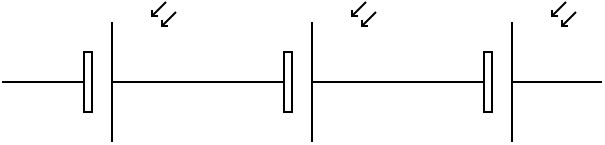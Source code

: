 <mxfile version="20.8.16" type="device"><diagram name="Página-1" id="eWfvajjLSU70eTLhkHIx"><mxGraphModel dx="778" dy="600" grid="1" gridSize="10" guides="1" tooltips="1" connect="1" arrows="1" fold="1" page="1" pageScale="1" pageWidth="827" pageHeight="1169" math="0" shadow="0"><root><mxCell id="0"/><mxCell id="1" parent="0"/><mxCell id="gH3NrJjDwkuY4mciIs4Q-4" value="" style="verticalLabelPosition=bottom;shadow=0;dashed=0;align=center;html=1;verticalAlign=top;shape=mxgraph.electrical.opto_electronics.solar_cell;pointerEvents=1;" vertex="1" parent="1"><mxGeometry x="40" y="80" width="100" height="70" as="geometry"/></mxCell><mxCell id="gH3NrJjDwkuY4mciIs4Q-5" value="" style="verticalLabelPosition=bottom;shadow=0;dashed=0;align=center;html=1;verticalAlign=top;shape=mxgraph.electrical.opto_electronics.solar_cell;pointerEvents=1;" vertex="1" parent="1"><mxGeometry x="140" y="80" width="100" height="70" as="geometry"/></mxCell><mxCell id="gH3NrJjDwkuY4mciIs4Q-6" value="" style="verticalLabelPosition=bottom;shadow=0;dashed=0;align=center;html=1;verticalAlign=top;shape=mxgraph.electrical.opto_electronics.solar_cell;pointerEvents=1;" vertex="1" parent="1"><mxGeometry x="240" y="80" width="100" height="70" as="geometry"/></mxCell></root></mxGraphModel></diagram></mxfile>